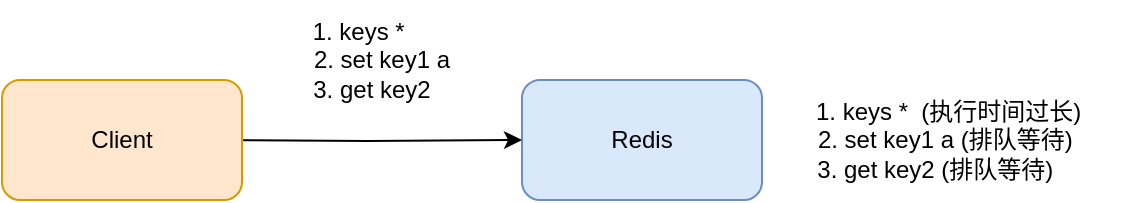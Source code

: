 <mxfile version="14.2.7" type="github">
  <diagram id="QkE70ecwvoWwlbfHRQDF" name="Page-1">
    <mxGraphModel dx="946" dy="536" grid="1" gridSize="10" guides="1" tooltips="1" connect="1" arrows="1" fold="1" page="1" pageScale="1" pageWidth="827" pageHeight="1169" math="0" shadow="0">
      <root>
        <mxCell id="0" />
        <mxCell id="1" parent="0" />
        <mxCell id="-rR85xrTGjNECqCwPGyY-2" value="Redis" style="rounded=1;whiteSpace=wrap;html=1;fillColor=#dae8fc;strokeColor=#6c8ebf;" vertex="1" parent="1">
          <mxGeometry x="330" y="190" width="120" height="60" as="geometry" />
        </mxCell>
        <mxCell id="-rR85xrTGjNECqCwPGyY-5" style="edgeStyle=orthogonalEdgeStyle;rounded=0;orthogonalLoop=1;jettySize=auto;html=1;exitX=0.875;exitY=0.5;exitDx=0;exitDy=0;exitPerimeter=0;entryX=0;entryY=0.5;entryDx=0;entryDy=0;" edge="1" parent="1" target="-rR85xrTGjNECqCwPGyY-2">
          <mxGeometry relative="1" as="geometry">
            <mxPoint x="175" y="220" as="sourcePoint" />
          </mxGeometry>
        </mxCell>
        <mxCell id="-rR85xrTGjNECqCwPGyY-6" value="Client" style="rounded=1;whiteSpace=wrap;html=1;fillColor=#ffe6cc;strokeColor=#d79b00;" vertex="1" parent="1">
          <mxGeometry x="70" y="190" width="120" height="60" as="geometry" />
        </mxCell>
        <mxCell id="-rR85xrTGjNECqCwPGyY-7" value="1. keys *&amp;nbsp; &amp;nbsp; &amp;nbsp; &amp;nbsp;&lt;br&gt;2. set key1 a&lt;br&gt;3. get key2&amp;nbsp; &amp;nbsp;" style="text;html=1;strokeColor=none;fillColor=none;align=center;verticalAlign=middle;whiteSpace=wrap;rounded=0;" vertex="1" parent="1">
          <mxGeometry x="200" y="150" width="120" height="60" as="geometry" />
        </mxCell>
        <mxCell id="-rR85xrTGjNECqCwPGyY-8" value="1. keys *&amp;nbsp; (执行时间过长)&amp;nbsp;&lt;br&gt;2. set key1 a (排队等待)&amp;nbsp;&amp;nbsp;&lt;br&gt;3. get key2 (排队等待)&amp;nbsp; &amp;nbsp; &amp;nbsp;" style="text;html=1;strokeColor=none;fillColor=none;align=center;verticalAlign=middle;whiteSpace=wrap;rounded=0;" vertex="1" parent="1">
          <mxGeometry x="460" y="195" width="170" height="50" as="geometry" />
        </mxCell>
      </root>
    </mxGraphModel>
  </diagram>
</mxfile>
